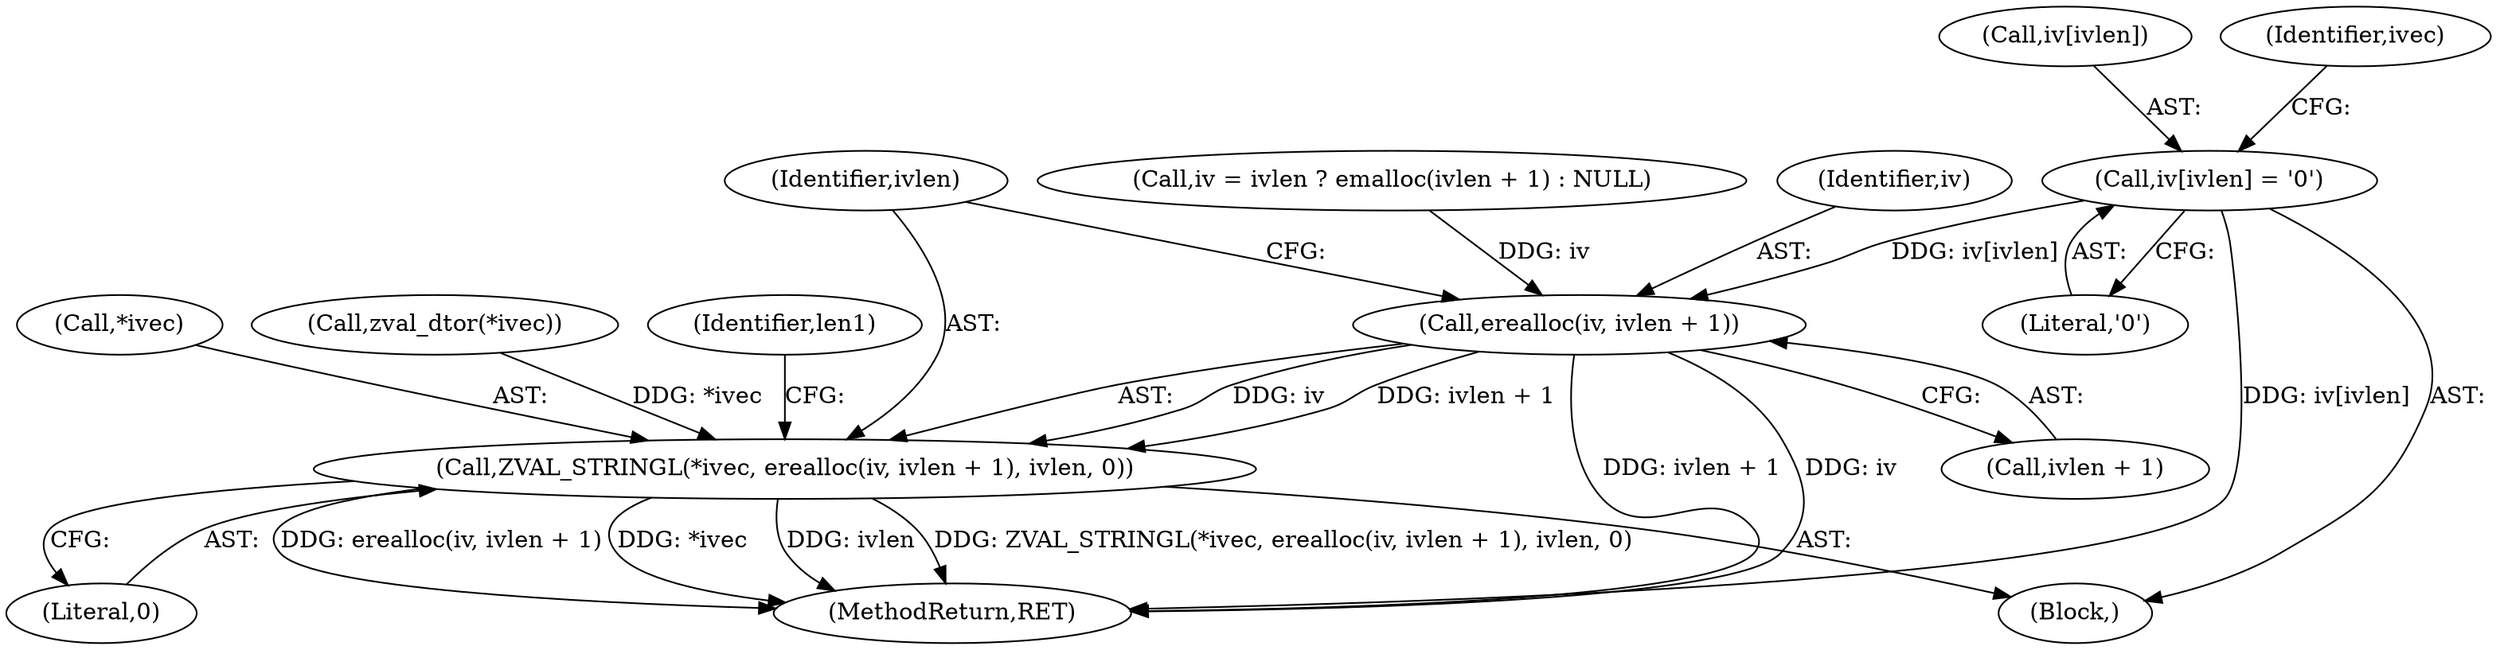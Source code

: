digraph "0_php_89637c6b41b510c20d262c17483f582f115c66d6@array" {
"1000436" [label="(Call,iv[ivlen] = '\0')"];
"1000444" [label="(Call,erealloc(iv, ivlen + 1))"];
"1000441" [label="(Call,ZVAL_STRINGL(*ivec, erealloc(iv, ivlen + 1), ivlen, 0))"];
"1000435" [label="(Block,)"];
"1000446" [label="(Call,ivlen + 1)"];
"1000440" [label="(Literal,'\0')"];
"1000441" [label="(Call,ZVAL_STRINGL(*ivec, erealloc(iv, ivlen + 1), ivlen, 0))"];
"1000436" [label="(Call,iv[ivlen] = '\0')"];
"1000291" [label="(Call,iv = ivlen ? emalloc(ivlen + 1) : NULL)"];
"1000442" [label="(Call,*ivec)"];
"1000430" [label="(Call,zval_dtor(*ivec))"];
"1000450" [label="(Literal,0)"];
"1000507" [label="(MethodReturn,RET)"];
"1000437" [label="(Call,iv[ivlen])"];
"1000443" [label="(Identifier,ivec)"];
"1000445" [label="(Identifier,iv)"];
"1000444" [label="(Call,erealloc(iv, ivlen + 1))"];
"1000462" [label="(Identifier,len1)"];
"1000449" [label="(Identifier,ivlen)"];
"1000436" -> "1000435"  [label="AST: "];
"1000436" -> "1000440"  [label="CFG: "];
"1000437" -> "1000436"  [label="AST: "];
"1000440" -> "1000436"  [label="AST: "];
"1000443" -> "1000436"  [label="CFG: "];
"1000436" -> "1000507"  [label="DDG: iv[ivlen]"];
"1000436" -> "1000444"  [label="DDG: iv[ivlen]"];
"1000444" -> "1000441"  [label="AST: "];
"1000444" -> "1000446"  [label="CFG: "];
"1000445" -> "1000444"  [label="AST: "];
"1000446" -> "1000444"  [label="AST: "];
"1000449" -> "1000444"  [label="CFG: "];
"1000444" -> "1000507"  [label="DDG: ivlen + 1"];
"1000444" -> "1000507"  [label="DDG: iv"];
"1000444" -> "1000441"  [label="DDG: iv"];
"1000444" -> "1000441"  [label="DDG: ivlen + 1"];
"1000291" -> "1000444"  [label="DDG: iv"];
"1000441" -> "1000435"  [label="AST: "];
"1000441" -> "1000450"  [label="CFG: "];
"1000442" -> "1000441"  [label="AST: "];
"1000449" -> "1000441"  [label="AST: "];
"1000450" -> "1000441"  [label="AST: "];
"1000462" -> "1000441"  [label="CFG: "];
"1000441" -> "1000507"  [label="DDG: *ivec"];
"1000441" -> "1000507"  [label="DDG: ivlen"];
"1000441" -> "1000507"  [label="DDG: ZVAL_STRINGL(*ivec, erealloc(iv, ivlen + 1), ivlen, 0)"];
"1000441" -> "1000507"  [label="DDG: erealloc(iv, ivlen + 1)"];
"1000430" -> "1000441"  [label="DDG: *ivec"];
}
